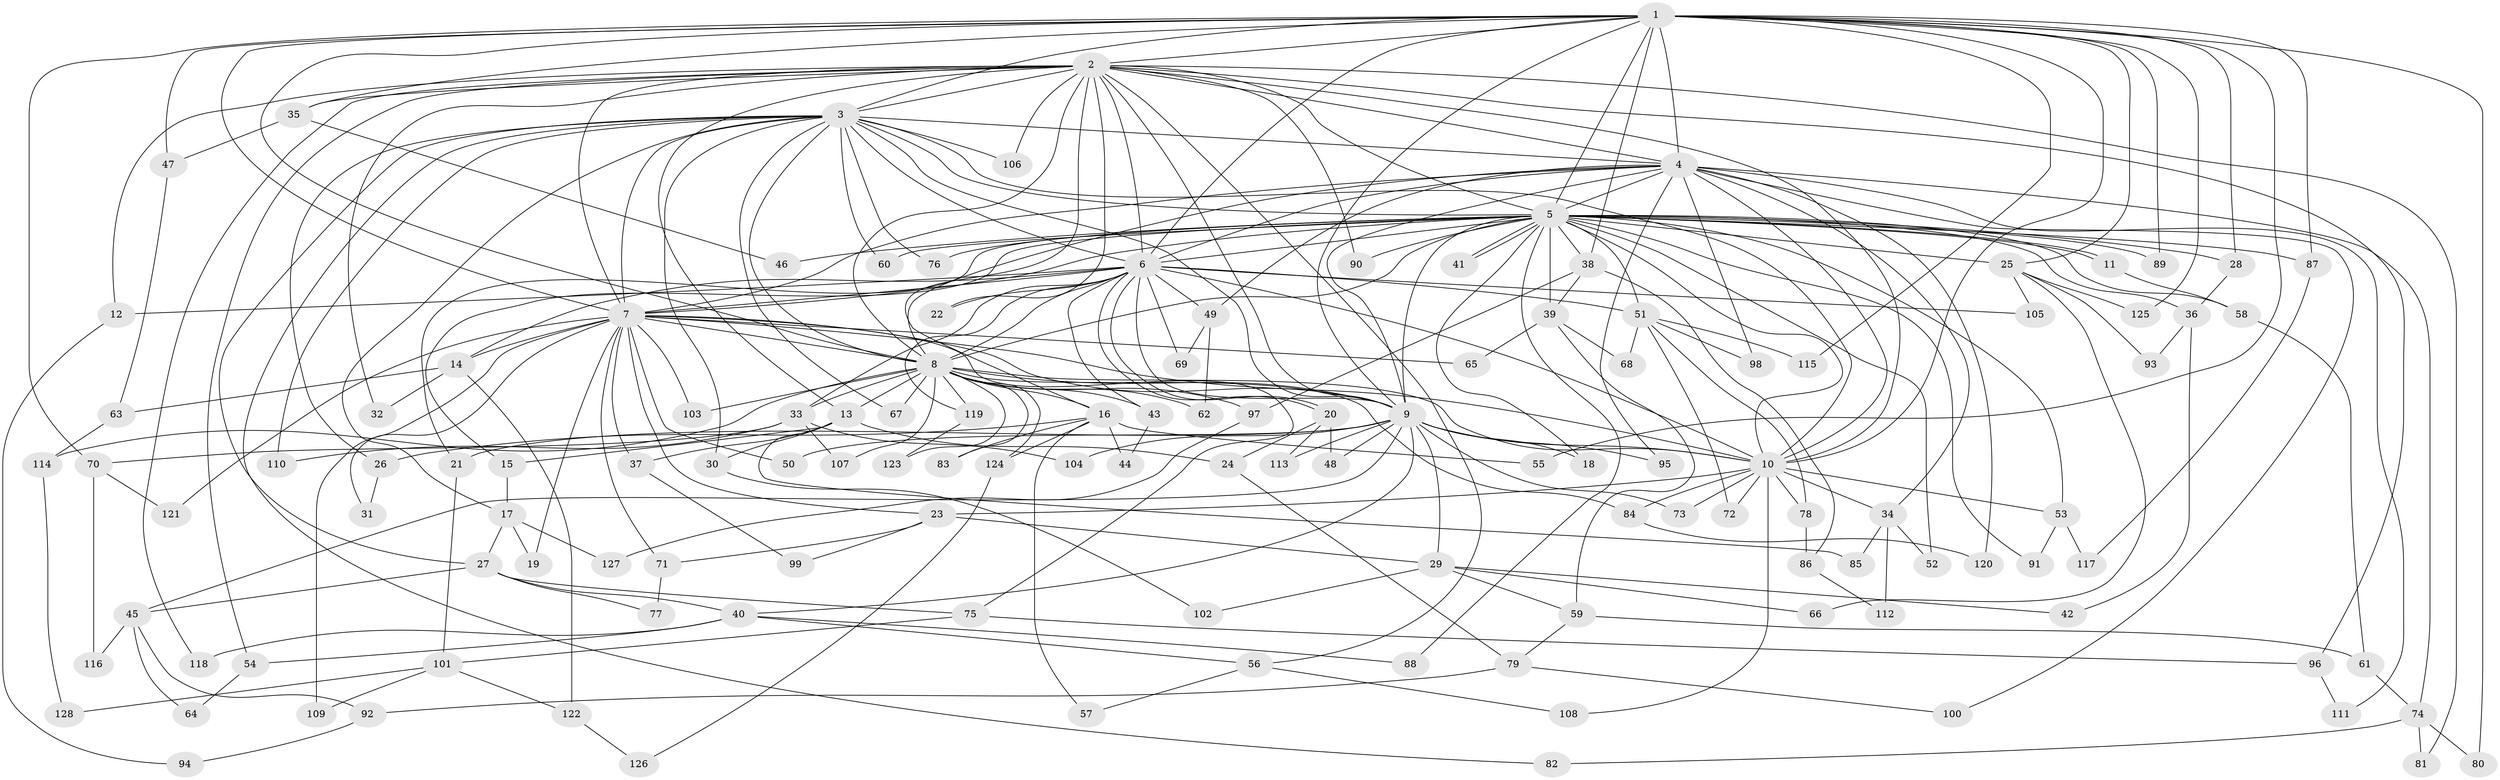 // coarse degree distribution, {27: 0.010416666666666666, 20: 0.010416666666666666, 24: 0.010416666666666666, 15: 0.010416666666666666, 29: 0.010416666666666666, 19: 0.010416666666666666, 21: 0.010416666666666666, 17: 0.010416666666666666, 3: 0.25, 8: 0.03125, 5: 0.10416666666666667, 2: 0.4166666666666667, 4: 0.07291666666666667, 10: 0.010416666666666666, 6: 0.03125}
// Generated by graph-tools (version 1.1) at 2025/23/03/03/25 07:23:44]
// undirected, 128 vertices, 281 edges
graph export_dot {
graph [start="1"]
  node [color=gray90,style=filled];
  1;
  2;
  3;
  4;
  5;
  6;
  7;
  8;
  9;
  10;
  11;
  12;
  13;
  14;
  15;
  16;
  17;
  18;
  19;
  20;
  21;
  22;
  23;
  24;
  25;
  26;
  27;
  28;
  29;
  30;
  31;
  32;
  33;
  34;
  35;
  36;
  37;
  38;
  39;
  40;
  41;
  42;
  43;
  44;
  45;
  46;
  47;
  48;
  49;
  50;
  51;
  52;
  53;
  54;
  55;
  56;
  57;
  58;
  59;
  60;
  61;
  62;
  63;
  64;
  65;
  66;
  67;
  68;
  69;
  70;
  71;
  72;
  73;
  74;
  75;
  76;
  77;
  78;
  79;
  80;
  81;
  82;
  83;
  84;
  85;
  86;
  87;
  88;
  89;
  90;
  91;
  92;
  93;
  94;
  95;
  96;
  97;
  98;
  99;
  100;
  101;
  102;
  103;
  104;
  105;
  106;
  107;
  108;
  109;
  110;
  111;
  112;
  113;
  114;
  115;
  116;
  117;
  118;
  119;
  120;
  121;
  122;
  123;
  124;
  125;
  126;
  127;
  128;
  1 -- 2;
  1 -- 3;
  1 -- 4;
  1 -- 5;
  1 -- 6;
  1 -- 7;
  1 -- 8;
  1 -- 9;
  1 -- 10;
  1 -- 25;
  1 -- 28;
  1 -- 35;
  1 -- 38;
  1 -- 47;
  1 -- 55;
  1 -- 70;
  1 -- 80;
  1 -- 87;
  1 -- 89;
  1 -- 115;
  1 -- 125;
  2 -- 3;
  2 -- 4;
  2 -- 5;
  2 -- 6;
  2 -- 7;
  2 -- 8;
  2 -- 9;
  2 -- 10;
  2 -- 12;
  2 -- 13;
  2 -- 16;
  2 -- 22;
  2 -- 32;
  2 -- 35;
  2 -- 54;
  2 -- 56;
  2 -- 81;
  2 -- 90;
  2 -- 96;
  2 -- 106;
  2 -- 118;
  3 -- 4;
  3 -- 5;
  3 -- 6;
  3 -- 7;
  3 -- 8;
  3 -- 9;
  3 -- 10;
  3 -- 17;
  3 -- 26;
  3 -- 27;
  3 -- 30;
  3 -- 60;
  3 -- 67;
  3 -- 76;
  3 -- 82;
  3 -- 106;
  3 -- 110;
  4 -- 5;
  4 -- 6;
  4 -- 7;
  4 -- 8;
  4 -- 9;
  4 -- 10;
  4 -- 34;
  4 -- 49;
  4 -- 74;
  4 -- 95;
  4 -- 98;
  4 -- 100;
  4 -- 111;
  4 -- 120;
  5 -- 6;
  5 -- 7;
  5 -- 8;
  5 -- 9;
  5 -- 10;
  5 -- 11;
  5 -- 11;
  5 -- 15;
  5 -- 18;
  5 -- 21;
  5 -- 25;
  5 -- 28;
  5 -- 36;
  5 -- 38;
  5 -- 39;
  5 -- 41;
  5 -- 41;
  5 -- 46;
  5 -- 51;
  5 -- 52;
  5 -- 53;
  5 -- 58;
  5 -- 60;
  5 -- 76;
  5 -- 87;
  5 -- 88;
  5 -- 89;
  5 -- 90;
  5 -- 91;
  6 -- 7;
  6 -- 8;
  6 -- 9;
  6 -- 10;
  6 -- 12;
  6 -- 14;
  6 -- 20;
  6 -- 20;
  6 -- 22;
  6 -- 33;
  6 -- 43;
  6 -- 49;
  6 -- 51;
  6 -- 69;
  6 -- 105;
  6 -- 119;
  7 -- 8;
  7 -- 9;
  7 -- 10;
  7 -- 14;
  7 -- 19;
  7 -- 23;
  7 -- 31;
  7 -- 37;
  7 -- 50;
  7 -- 65;
  7 -- 71;
  7 -- 75;
  7 -- 103;
  7 -- 109;
  7 -- 121;
  8 -- 9;
  8 -- 10;
  8 -- 13;
  8 -- 16;
  8 -- 33;
  8 -- 43;
  8 -- 62;
  8 -- 67;
  8 -- 83;
  8 -- 84;
  8 -- 97;
  8 -- 103;
  8 -- 107;
  8 -- 114;
  8 -- 119;
  8 -- 123;
  8 -- 124;
  9 -- 10;
  9 -- 18;
  9 -- 21;
  9 -- 29;
  9 -- 40;
  9 -- 45;
  9 -- 48;
  9 -- 50;
  9 -- 73;
  9 -- 95;
  9 -- 104;
  9 -- 113;
  10 -- 23;
  10 -- 34;
  10 -- 53;
  10 -- 72;
  10 -- 73;
  10 -- 78;
  10 -- 84;
  10 -- 108;
  11 -- 58;
  12 -- 94;
  13 -- 15;
  13 -- 24;
  13 -- 30;
  13 -- 37;
  13 -- 85;
  14 -- 32;
  14 -- 63;
  14 -- 122;
  15 -- 17;
  16 -- 26;
  16 -- 44;
  16 -- 55;
  16 -- 57;
  16 -- 83;
  16 -- 124;
  17 -- 19;
  17 -- 27;
  17 -- 127;
  20 -- 24;
  20 -- 48;
  20 -- 113;
  21 -- 101;
  23 -- 29;
  23 -- 71;
  23 -- 99;
  24 -- 79;
  25 -- 66;
  25 -- 93;
  25 -- 105;
  25 -- 125;
  26 -- 31;
  27 -- 40;
  27 -- 45;
  27 -- 75;
  27 -- 77;
  28 -- 36;
  29 -- 42;
  29 -- 59;
  29 -- 66;
  29 -- 102;
  30 -- 102;
  33 -- 70;
  33 -- 104;
  33 -- 107;
  33 -- 110;
  34 -- 52;
  34 -- 85;
  34 -- 112;
  35 -- 46;
  35 -- 47;
  36 -- 42;
  36 -- 93;
  37 -- 99;
  38 -- 39;
  38 -- 86;
  38 -- 97;
  39 -- 59;
  39 -- 65;
  39 -- 68;
  40 -- 54;
  40 -- 56;
  40 -- 88;
  40 -- 118;
  43 -- 44;
  45 -- 64;
  45 -- 92;
  45 -- 116;
  47 -- 63;
  49 -- 62;
  49 -- 69;
  51 -- 68;
  51 -- 72;
  51 -- 78;
  51 -- 98;
  51 -- 115;
  53 -- 91;
  53 -- 117;
  54 -- 64;
  56 -- 57;
  56 -- 108;
  58 -- 61;
  59 -- 61;
  59 -- 79;
  61 -- 74;
  63 -- 114;
  70 -- 116;
  70 -- 121;
  71 -- 77;
  74 -- 80;
  74 -- 81;
  74 -- 82;
  75 -- 96;
  75 -- 101;
  78 -- 86;
  79 -- 92;
  79 -- 100;
  84 -- 120;
  86 -- 112;
  87 -- 117;
  92 -- 94;
  96 -- 111;
  97 -- 127;
  101 -- 109;
  101 -- 122;
  101 -- 128;
  114 -- 128;
  119 -- 123;
  122 -- 126;
  124 -- 126;
}
